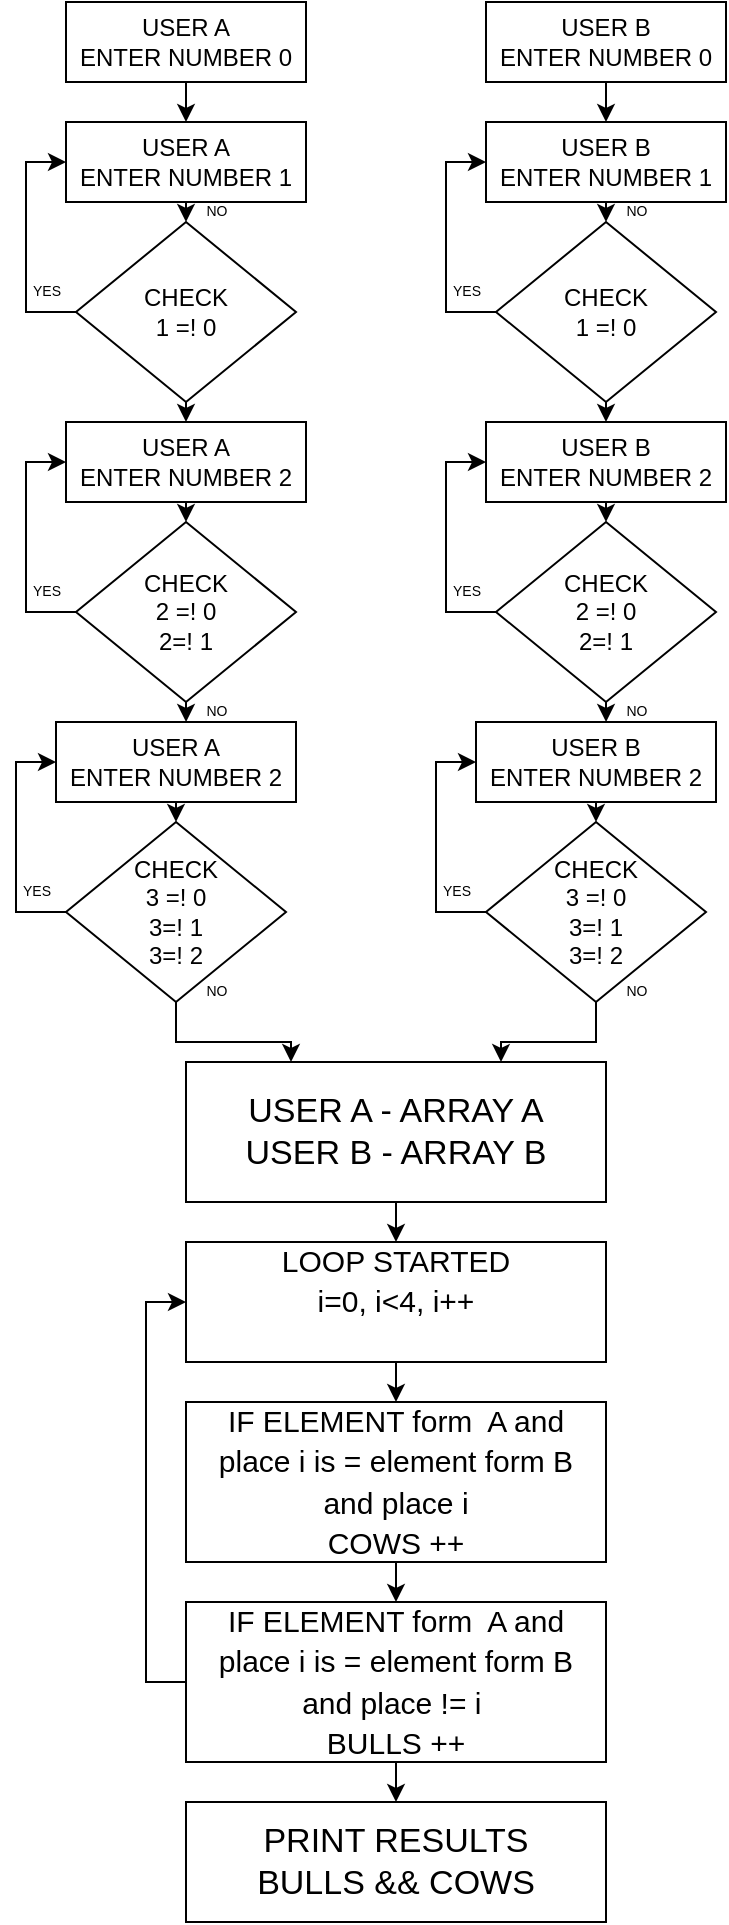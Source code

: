 <mxfile version="13.9.9" type="device"><diagram id="g3GwLNSzhyZvrvpeGzKz" name="Page-1"><mxGraphModel dx="1634" dy="979" grid="0" gridSize="10" guides="1" tooltips="1" connect="1" arrows="1" fold="1" page="0" pageScale="1" pageWidth="850" pageHeight="1100" math="0" shadow="0"><root><mxCell id="0"/><mxCell id="1" parent="0"/><mxCell id="jNXfu-i10qQM1XS72cvd-22" style="edgeStyle=orthogonalEdgeStyle;rounded=0;orthogonalLoop=1;jettySize=auto;html=1;exitX=0.5;exitY=1;exitDx=0;exitDy=0;entryX=0.5;entryY=0;entryDx=0;entryDy=0;" edge="1" parent="1" source="jNXfu-i10qQM1XS72cvd-1" target="jNXfu-i10qQM1XS72cvd-6"><mxGeometry relative="1" as="geometry"/></mxCell><mxCell id="jNXfu-i10qQM1XS72cvd-1" value="USER A&lt;br&gt;ENTER NUMBER 0" style="rounded=0;whiteSpace=wrap;html=1;" vertex="1" parent="1"><mxGeometry x="80" y="40" width="120" height="40" as="geometry"/></mxCell><mxCell id="jNXfu-i10qQM1XS72cvd-21" style="edgeStyle=orthogonalEdgeStyle;rounded=0;orthogonalLoop=1;jettySize=auto;html=1;exitX=0.5;exitY=1;exitDx=0;exitDy=0;entryX=0.5;entryY=0;entryDx=0;entryDy=0;" edge="1" parent="1" source="jNXfu-i10qQM1XS72cvd-6" target="jNXfu-i10qQM1XS72cvd-7"><mxGeometry relative="1" as="geometry"/></mxCell><mxCell id="jNXfu-i10qQM1XS72cvd-6" value="USER A&lt;br&gt;ENTER NUMBER 1" style="rounded=0;whiteSpace=wrap;html=1;" vertex="1" parent="1"><mxGeometry x="80" y="100" width="120" height="40" as="geometry"/></mxCell><mxCell id="jNXfu-i10qQM1XS72cvd-12" style="edgeStyle=orthogonalEdgeStyle;rounded=0;orthogonalLoop=1;jettySize=auto;html=1;exitX=0;exitY=0.5;exitDx=0;exitDy=0;entryX=0;entryY=0.5;entryDx=0;entryDy=0;" edge="1" parent="1" source="jNXfu-i10qQM1XS72cvd-7" target="jNXfu-i10qQM1XS72cvd-6"><mxGeometry relative="1" as="geometry"/></mxCell><mxCell id="jNXfu-i10qQM1XS72cvd-20" style="edgeStyle=orthogonalEdgeStyle;rounded=0;orthogonalLoop=1;jettySize=auto;html=1;exitX=0.5;exitY=1;exitDx=0;exitDy=0;entryX=0.5;entryY=0;entryDx=0;entryDy=0;" edge="1" parent="1" source="jNXfu-i10qQM1XS72cvd-7" target="jNXfu-i10qQM1XS72cvd-8"><mxGeometry relative="1" as="geometry"/></mxCell><mxCell id="jNXfu-i10qQM1XS72cvd-7" value="CHECK&lt;br&gt;1 =! 0" style="rhombus;whiteSpace=wrap;html=1;" vertex="1" parent="1"><mxGeometry x="85" y="150" width="110" height="90" as="geometry"/></mxCell><mxCell id="jNXfu-i10qQM1XS72cvd-18" style="edgeStyle=orthogonalEdgeStyle;rounded=0;orthogonalLoop=1;jettySize=auto;html=1;exitX=0.5;exitY=1;exitDx=0;exitDy=0;entryX=0.5;entryY=0;entryDx=0;entryDy=0;" edge="1" parent="1" source="jNXfu-i10qQM1XS72cvd-8" target="jNXfu-i10qQM1XS72cvd-9"><mxGeometry relative="1" as="geometry"/></mxCell><mxCell id="jNXfu-i10qQM1XS72cvd-8" value="USER A&lt;br&gt;ENTER NUMBER 2" style="rounded=0;whiteSpace=wrap;html=1;" vertex="1" parent="1"><mxGeometry x="80" y="250" width="120" height="40" as="geometry"/></mxCell><mxCell id="jNXfu-i10qQM1XS72cvd-13" style="edgeStyle=orthogonalEdgeStyle;rounded=0;orthogonalLoop=1;jettySize=auto;html=1;exitX=0;exitY=0.5;exitDx=0;exitDy=0;entryX=0;entryY=0.5;entryDx=0;entryDy=0;" edge="1" parent="1" source="jNXfu-i10qQM1XS72cvd-9" target="jNXfu-i10qQM1XS72cvd-8"><mxGeometry relative="1" as="geometry"/></mxCell><mxCell id="jNXfu-i10qQM1XS72cvd-16" style="edgeStyle=orthogonalEdgeStyle;rounded=0;orthogonalLoop=1;jettySize=auto;html=1;exitX=0.5;exitY=1;exitDx=0;exitDy=0;entryX=0.542;entryY=0;entryDx=0;entryDy=0;entryPerimeter=0;" edge="1" parent="1" source="jNXfu-i10qQM1XS72cvd-9" target="jNXfu-i10qQM1XS72cvd-10"><mxGeometry relative="1" as="geometry"/></mxCell><mxCell id="jNXfu-i10qQM1XS72cvd-9" value="CHECK&lt;br&gt;2 =! 0&lt;br&gt;2=! 1" style="rhombus;whiteSpace=wrap;html=1;" vertex="1" parent="1"><mxGeometry x="85" y="300" width="110" height="90" as="geometry"/></mxCell><mxCell id="jNXfu-i10qQM1XS72cvd-15" style="edgeStyle=orthogonalEdgeStyle;rounded=0;orthogonalLoop=1;jettySize=auto;html=1;exitX=0.5;exitY=1;exitDx=0;exitDy=0;entryX=0.5;entryY=0;entryDx=0;entryDy=0;" edge="1" parent="1" source="jNXfu-i10qQM1XS72cvd-10" target="jNXfu-i10qQM1XS72cvd-11"><mxGeometry relative="1" as="geometry"/></mxCell><mxCell id="jNXfu-i10qQM1XS72cvd-10" value="USER A&lt;br&gt;ENTER NUMBER 2" style="rounded=0;whiteSpace=wrap;html=1;" vertex="1" parent="1"><mxGeometry x="75" y="400" width="120" height="40" as="geometry"/></mxCell><mxCell id="jNXfu-i10qQM1XS72cvd-14" style="edgeStyle=orthogonalEdgeStyle;rounded=0;orthogonalLoop=1;jettySize=auto;html=1;exitX=0;exitY=0.5;exitDx=0;exitDy=0;entryX=0;entryY=0.5;entryDx=0;entryDy=0;" edge="1" parent="1" source="jNXfu-i10qQM1XS72cvd-11" target="jNXfu-i10qQM1XS72cvd-10"><mxGeometry relative="1" as="geometry"/></mxCell><mxCell id="jNXfu-i10qQM1XS72cvd-53" style="edgeStyle=orthogonalEdgeStyle;rounded=0;orthogonalLoop=1;jettySize=auto;html=1;exitX=0.5;exitY=1;exitDx=0;exitDy=0;entryX=0.25;entryY=0;entryDx=0;entryDy=0;fontSize=17;" edge="1" parent="1" source="jNXfu-i10qQM1XS72cvd-11" target="jNXfu-i10qQM1XS72cvd-51"><mxGeometry relative="1" as="geometry"/></mxCell><mxCell id="jNXfu-i10qQM1XS72cvd-11" value="CHECK&lt;br&gt;3 =! 0&lt;br&gt;3=! 1&lt;br&gt;3=! 2" style="rhombus;whiteSpace=wrap;html=1;" vertex="1" parent="1"><mxGeometry x="80" y="450" width="110" height="90" as="geometry"/></mxCell><mxCell id="jNXfu-i10qQM1XS72cvd-23" value="YES" style="text;html=1;align=center;verticalAlign=middle;resizable=0;points=[];autosize=1;fontSize=7;" vertex="1" parent="1"><mxGeometry x="55" y="180" width="30" height="10" as="geometry"/></mxCell><mxCell id="jNXfu-i10qQM1XS72cvd-24" value="YES" style="text;html=1;align=center;verticalAlign=middle;resizable=0;points=[];autosize=1;fontSize=7;" vertex="1" parent="1"><mxGeometry x="55" y="330" width="30" height="10" as="geometry"/></mxCell><mxCell id="jNXfu-i10qQM1XS72cvd-25" value="YES" style="text;html=1;align=center;verticalAlign=middle;resizable=0;points=[];autosize=1;fontSize=7;" vertex="1" parent="1"><mxGeometry x="50" y="480" width="30" height="10" as="geometry"/></mxCell><mxCell id="jNXfu-i10qQM1XS72cvd-26" value="NO" style="text;html=1;align=center;verticalAlign=middle;resizable=0;points=[];autosize=1;fontSize=7;" vertex="1" parent="1"><mxGeometry x="140" y="140" width="30" height="10" as="geometry"/></mxCell><mxCell id="jNXfu-i10qQM1XS72cvd-27" value="NO" style="text;html=1;align=center;verticalAlign=middle;resizable=0;points=[];autosize=1;fontSize=7;" vertex="1" parent="1"><mxGeometry x="140" y="390" width="30" height="10" as="geometry"/></mxCell><mxCell id="jNXfu-i10qQM1XS72cvd-28" value="NO" style="text;html=1;align=center;verticalAlign=middle;resizable=0;points=[];autosize=1;fontSize=7;" vertex="1" parent="1"><mxGeometry x="140" y="530" width="30" height="10" as="geometry"/></mxCell><mxCell id="jNXfu-i10qQM1XS72cvd-29" style="edgeStyle=orthogonalEdgeStyle;rounded=0;orthogonalLoop=1;jettySize=auto;html=1;exitX=0.5;exitY=1;exitDx=0;exitDy=0;entryX=0.5;entryY=0;entryDx=0;entryDy=0;" edge="1" parent="1" source="jNXfu-i10qQM1XS72cvd-30" target="jNXfu-i10qQM1XS72cvd-32"><mxGeometry relative="1" as="geometry"/></mxCell><mxCell id="jNXfu-i10qQM1XS72cvd-30" value="USER B&lt;br&gt;ENTER NUMBER 0" style="rounded=0;whiteSpace=wrap;html=1;" vertex="1" parent="1"><mxGeometry x="290" y="40" width="120" height="40" as="geometry"/></mxCell><mxCell id="jNXfu-i10qQM1XS72cvd-31" style="edgeStyle=orthogonalEdgeStyle;rounded=0;orthogonalLoop=1;jettySize=auto;html=1;exitX=0.5;exitY=1;exitDx=0;exitDy=0;entryX=0.5;entryY=0;entryDx=0;entryDy=0;" edge="1" parent="1" source="jNXfu-i10qQM1XS72cvd-32" target="jNXfu-i10qQM1XS72cvd-35"><mxGeometry relative="1" as="geometry"/></mxCell><mxCell id="jNXfu-i10qQM1XS72cvd-32" value="USER B&lt;br&gt;ENTER NUMBER 1" style="rounded=0;whiteSpace=wrap;html=1;" vertex="1" parent="1"><mxGeometry x="290" y="100" width="120" height="40" as="geometry"/></mxCell><mxCell id="jNXfu-i10qQM1XS72cvd-33" style="edgeStyle=orthogonalEdgeStyle;rounded=0;orthogonalLoop=1;jettySize=auto;html=1;exitX=0;exitY=0.5;exitDx=0;exitDy=0;entryX=0;entryY=0.5;entryDx=0;entryDy=0;" edge="1" parent="1" source="jNXfu-i10qQM1XS72cvd-35" target="jNXfu-i10qQM1XS72cvd-32"><mxGeometry relative="1" as="geometry"/></mxCell><mxCell id="jNXfu-i10qQM1XS72cvd-34" style="edgeStyle=orthogonalEdgeStyle;rounded=0;orthogonalLoop=1;jettySize=auto;html=1;exitX=0.5;exitY=1;exitDx=0;exitDy=0;entryX=0.5;entryY=0;entryDx=0;entryDy=0;" edge="1" parent="1" source="jNXfu-i10qQM1XS72cvd-35" target="jNXfu-i10qQM1XS72cvd-37"><mxGeometry relative="1" as="geometry"/></mxCell><mxCell id="jNXfu-i10qQM1XS72cvd-35" value="CHECK&lt;br&gt;1 =! 0" style="rhombus;whiteSpace=wrap;html=1;" vertex="1" parent="1"><mxGeometry x="295" y="150" width="110" height="90" as="geometry"/></mxCell><mxCell id="jNXfu-i10qQM1XS72cvd-36" style="edgeStyle=orthogonalEdgeStyle;rounded=0;orthogonalLoop=1;jettySize=auto;html=1;exitX=0.5;exitY=1;exitDx=0;exitDy=0;entryX=0.5;entryY=0;entryDx=0;entryDy=0;" edge="1" parent="1" source="jNXfu-i10qQM1XS72cvd-37" target="jNXfu-i10qQM1XS72cvd-40"><mxGeometry relative="1" as="geometry"/></mxCell><mxCell id="jNXfu-i10qQM1XS72cvd-37" value="USER B&lt;br&gt;ENTER NUMBER 2" style="rounded=0;whiteSpace=wrap;html=1;" vertex="1" parent="1"><mxGeometry x="290" y="250" width="120" height="40" as="geometry"/></mxCell><mxCell id="jNXfu-i10qQM1XS72cvd-38" style="edgeStyle=orthogonalEdgeStyle;rounded=0;orthogonalLoop=1;jettySize=auto;html=1;exitX=0;exitY=0.5;exitDx=0;exitDy=0;entryX=0;entryY=0.5;entryDx=0;entryDy=0;" edge="1" parent="1" source="jNXfu-i10qQM1XS72cvd-40" target="jNXfu-i10qQM1XS72cvd-37"><mxGeometry relative="1" as="geometry"/></mxCell><mxCell id="jNXfu-i10qQM1XS72cvd-39" style="edgeStyle=orthogonalEdgeStyle;rounded=0;orthogonalLoop=1;jettySize=auto;html=1;exitX=0.5;exitY=1;exitDx=0;exitDy=0;entryX=0.542;entryY=0;entryDx=0;entryDy=0;entryPerimeter=0;" edge="1" parent="1" source="jNXfu-i10qQM1XS72cvd-40" target="jNXfu-i10qQM1XS72cvd-42"><mxGeometry relative="1" as="geometry"/></mxCell><mxCell id="jNXfu-i10qQM1XS72cvd-40" value="CHECK&lt;br&gt;2 =! 0&lt;br&gt;2=! 1" style="rhombus;whiteSpace=wrap;html=1;" vertex="1" parent="1"><mxGeometry x="295" y="300" width="110" height="90" as="geometry"/></mxCell><mxCell id="jNXfu-i10qQM1XS72cvd-41" style="edgeStyle=orthogonalEdgeStyle;rounded=0;orthogonalLoop=1;jettySize=auto;html=1;exitX=0.5;exitY=1;exitDx=0;exitDy=0;entryX=0.5;entryY=0;entryDx=0;entryDy=0;" edge="1" parent="1" source="jNXfu-i10qQM1XS72cvd-42" target="jNXfu-i10qQM1XS72cvd-44"><mxGeometry relative="1" as="geometry"/></mxCell><mxCell id="jNXfu-i10qQM1XS72cvd-42" value="USER B&lt;br&gt;ENTER NUMBER 2" style="rounded=0;whiteSpace=wrap;html=1;" vertex="1" parent="1"><mxGeometry x="285" y="400" width="120" height="40" as="geometry"/></mxCell><mxCell id="jNXfu-i10qQM1XS72cvd-43" style="edgeStyle=orthogonalEdgeStyle;rounded=0;orthogonalLoop=1;jettySize=auto;html=1;exitX=0;exitY=0.5;exitDx=0;exitDy=0;entryX=0;entryY=0.5;entryDx=0;entryDy=0;" edge="1" parent="1" source="jNXfu-i10qQM1XS72cvd-44" target="jNXfu-i10qQM1XS72cvd-42"><mxGeometry relative="1" as="geometry"/></mxCell><mxCell id="jNXfu-i10qQM1XS72cvd-54" style="edgeStyle=orthogonalEdgeStyle;rounded=0;orthogonalLoop=1;jettySize=auto;html=1;exitX=0.5;exitY=1;exitDx=0;exitDy=0;entryX=0.75;entryY=0;entryDx=0;entryDy=0;fontSize=17;" edge="1" parent="1" source="jNXfu-i10qQM1XS72cvd-44" target="jNXfu-i10qQM1XS72cvd-51"><mxGeometry relative="1" as="geometry"/></mxCell><mxCell id="jNXfu-i10qQM1XS72cvd-44" value="CHECK&lt;br&gt;3 =! 0&lt;br&gt;3=! 1&lt;br&gt;3=! 2" style="rhombus;whiteSpace=wrap;html=1;" vertex="1" parent="1"><mxGeometry x="290" y="450" width="110" height="90" as="geometry"/></mxCell><mxCell id="jNXfu-i10qQM1XS72cvd-45" value="YES" style="text;html=1;align=center;verticalAlign=middle;resizable=0;points=[];autosize=1;fontSize=7;" vertex="1" parent="1"><mxGeometry x="265" y="180" width="30" height="10" as="geometry"/></mxCell><mxCell id="jNXfu-i10qQM1XS72cvd-46" value="YES" style="text;html=1;align=center;verticalAlign=middle;resizable=0;points=[];autosize=1;fontSize=7;" vertex="1" parent="1"><mxGeometry x="265" y="330" width="30" height="10" as="geometry"/></mxCell><mxCell id="jNXfu-i10qQM1XS72cvd-47" value="YES" style="text;html=1;align=center;verticalAlign=middle;resizable=0;points=[];autosize=1;fontSize=7;" vertex="1" parent="1"><mxGeometry x="260" y="480" width="30" height="10" as="geometry"/></mxCell><mxCell id="jNXfu-i10qQM1XS72cvd-48" value="NO" style="text;html=1;align=center;verticalAlign=middle;resizable=0;points=[];autosize=1;fontSize=7;" vertex="1" parent="1"><mxGeometry x="350" y="140" width="30" height="10" as="geometry"/></mxCell><mxCell id="jNXfu-i10qQM1XS72cvd-49" value="NO" style="text;html=1;align=center;verticalAlign=middle;resizable=0;points=[];autosize=1;fontSize=7;" vertex="1" parent="1"><mxGeometry x="350" y="390" width="30" height="10" as="geometry"/></mxCell><mxCell id="jNXfu-i10qQM1XS72cvd-50" value="NO" style="text;html=1;align=center;verticalAlign=middle;resizable=0;points=[];autosize=1;fontSize=7;" vertex="1" parent="1"><mxGeometry x="350" y="530" width="30" height="10" as="geometry"/></mxCell><mxCell id="jNXfu-i10qQM1XS72cvd-58" style="edgeStyle=orthogonalEdgeStyle;rounded=0;orthogonalLoop=1;jettySize=auto;html=1;exitX=0.5;exitY=1;exitDx=0;exitDy=0;entryX=0.5;entryY=0;entryDx=0;entryDy=0;fontSize=17;" edge="1" parent="1" source="jNXfu-i10qQM1XS72cvd-51" target="jNXfu-i10qQM1XS72cvd-57"><mxGeometry relative="1" as="geometry"/></mxCell><mxCell id="jNXfu-i10qQM1XS72cvd-51" value="USER A - ARRAY A&lt;br&gt;USER B - ARRAY B" style="rounded=0;whiteSpace=wrap;html=1;fontSize=17;" vertex="1" parent="1"><mxGeometry x="140" y="570" width="210" height="70" as="geometry"/></mxCell><mxCell id="jNXfu-i10qQM1XS72cvd-60" style="edgeStyle=orthogonalEdgeStyle;rounded=0;orthogonalLoop=1;jettySize=auto;html=1;exitX=0.5;exitY=1;exitDx=0;exitDy=0;fontSize=17;" edge="1" parent="1" source="jNXfu-i10qQM1XS72cvd-55"><mxGeometry relative="1" as="geometry"><mxPoint x="245" y="840" as="targetPoint"/></mxGeometry></mxCell><mxCell id="jNXfu-i10qQM1XS72cvd-55" value="&lt;font style=&quot;font-size: 15px&quot;&gt;IF ELEMENT form&amp;nbsp; A and place i is = element form B&lt;br&gt;and place i&lt;br&gt;COWS ++&lt;br&gt;&lt;/font&gt;" style="rounded=0;whiteSpace=wrap;html=1;fontSize=17;" vertex="1" parent="1"><mxGeometry x="140" y="740" width="210" height="80" as="geometry"/></mxCell><mxCell id="jNXfu-i10qQM1XS72cvd-62" style="edgeStyle=orthogonalEdgeStyle;rounded=0;orthogonalLoop=1;jettySize=auto;html=1;exitX=0;exitY=0.5;exitDx=0;exitDy=0;entryX=0;entryY=0.5;entryDx=0;entryDy=0;fontSize=17;" edge="1" parent="1" source="jNXfu-i10qQM1XS72cvd-56" target="jNXfu-i10qQM1XS72cvd-57"><mxGeometry relative="1" as="geometry"/></mxCell><mxCell id="jNXfu-i10qQM1XS72cvd-64" style="edgeStyle=orthogonalEdgeStyle;rounded=0;orthogonalLoop=1;jettySize=auto;html=1;exitX=0.5;exitY=1;exitDx=0;exitDy=0;entryX=0.5;entryY=0;entryDx=0;entryDy=0;fontSize=17;" edge="1" parent="1" source="jNXfu-i10qQM1XS72cvd-56" target="jNXfu-i10qQM1XS72cvd-63"><mxGeometry relative="1" as="geometry"/></mxCell><mxCell id="jNXfu-i10qQM1XS72cvd-56" value="&lt;font style=&quot;font-size: 15px&quot;&gt;IF ELEMENT form&amp;nbsp; A and place i is = element form B&lt;br&gt;and place != i&amp;nbsp;&lt;br&gt;BULLS ++&lt;br&gt;&lt;/font&gt;" style="rounded=0;whiteSpace=wrap;html=1;fontSize=17;" vertex="1" parent="1"><mxGeometry x="140" y="840" width="210" height="80" as="geometry"/></mxCell><mxCell id="jNXfu-i10qQM1XS72cvd-59" style="edgeStyle=orthogonalEdgeStyle;rounded=0;orthogonalLoop=1;jettySize=auto;html=1;exitX=0.5;exitY=1;exitDx=0;exitDy=0;fontSize=17;" edge="1" parent="1" source="jNXfu-i10qQM1XS72cvd-57"><mxGeometry relative="1" as="geometry"><mxPoint x="245" y="740" as="targetPoint"/></mxGeometry></mxCell><mxCell id="jNXfu-i10qQM1XS72cvd-57" value="&lt;font style=&quot;font-size: 15px&quot;&gt;LOOP STARTED&lt;br&gt;i=0, i&amp;lt;4, i++&lt;br&gt;&lt;br&gt;&lt;/font&gt;" style="rounded=0;whiteSpace=wrap;html=1;fontSize=17;" vertex="1" parent="1"><mxGeometry x="140" y="660" width="210" height="60" as="geometry"/></mxCell><mxCell id="jNXfu-i10qQM1XS72cvd-63" value="PRINT RESULTS&lt;br&gt;BULLS &amp;amp;&amp;amp; COWS" style="rounded=0;whiteSpace=wrap;html=1;fontSize=17;" vertex="1" parent="1"><mxGeometry x="140" y="940" width="210" height="60" as="geometry"/></mxCell></root></mxGraphModel></diagram></mxfile>
